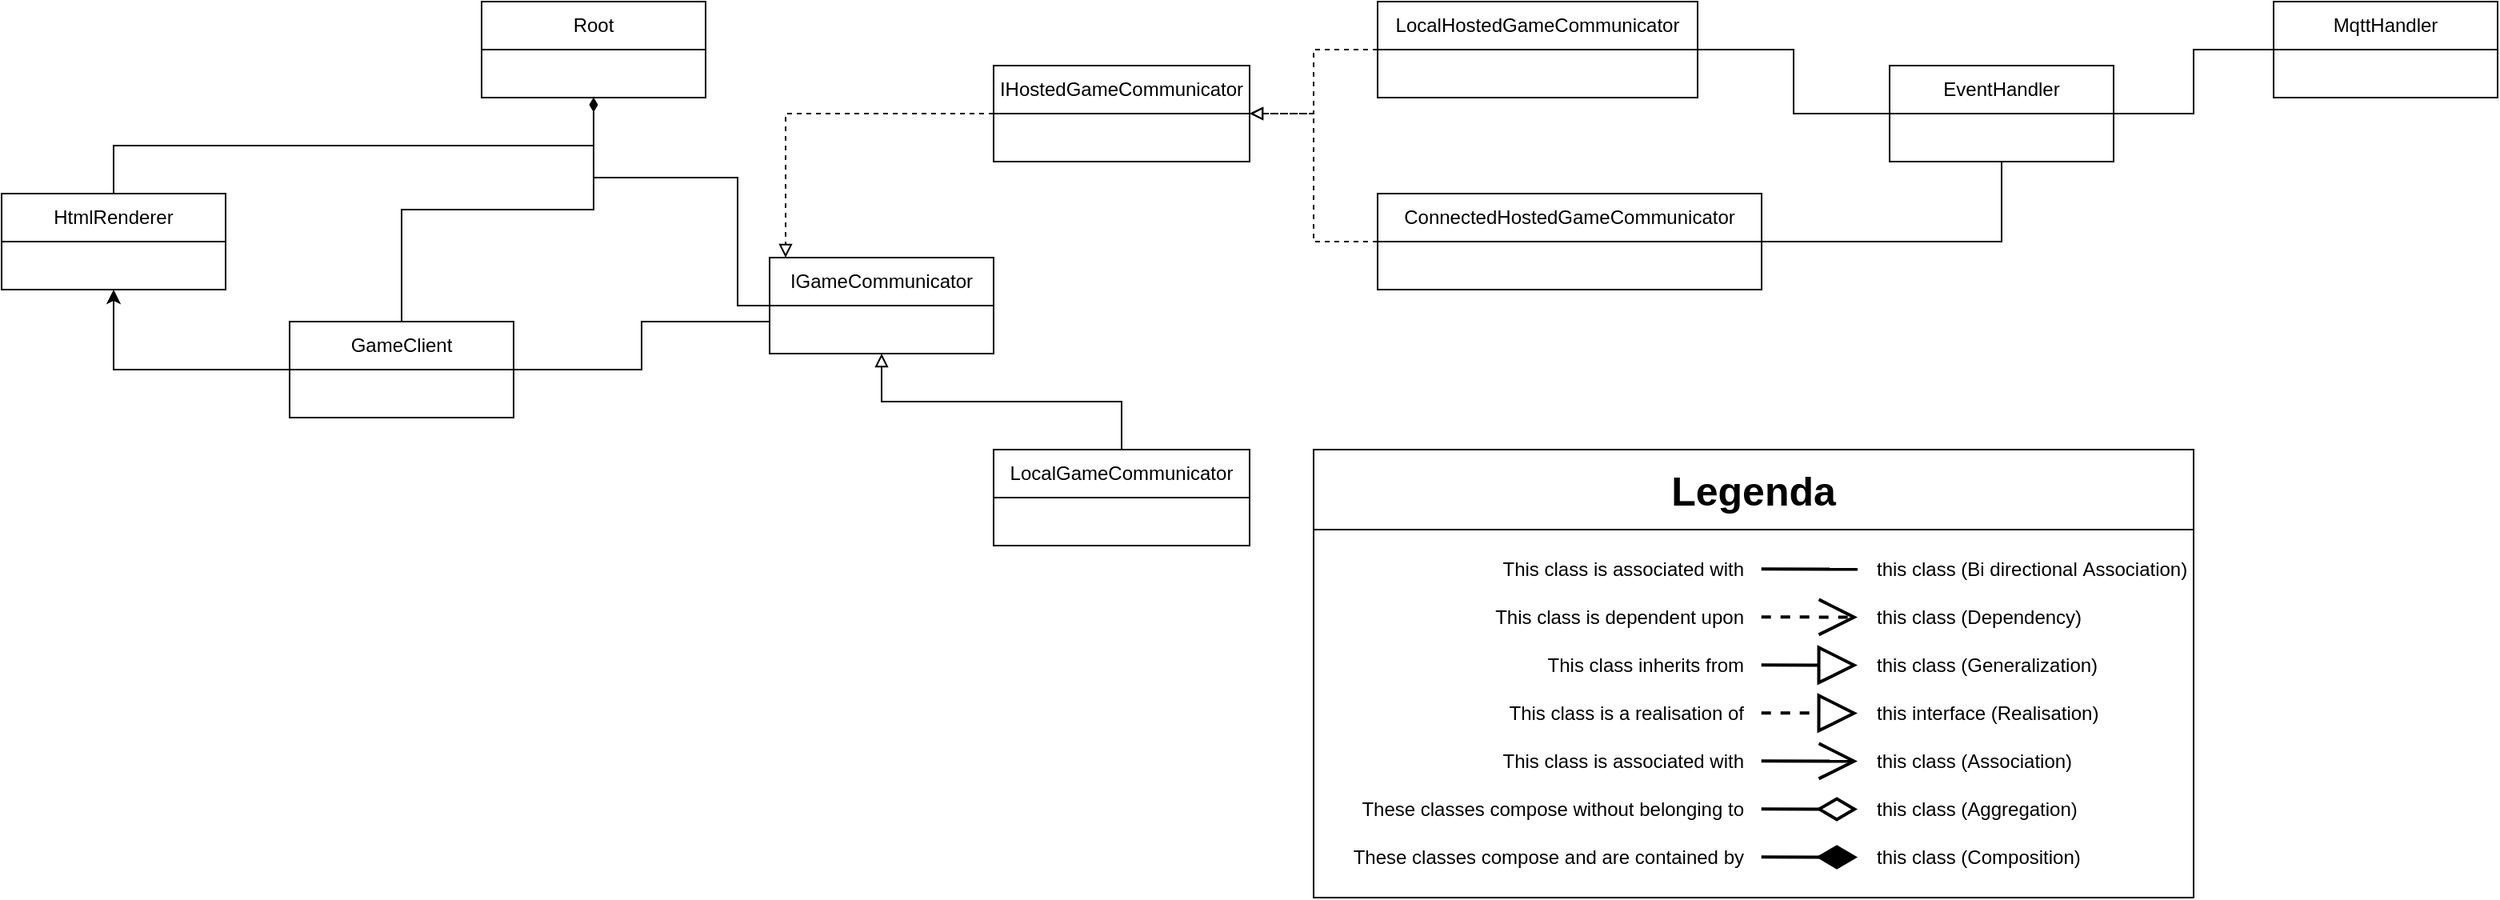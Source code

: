<mxfile version="27.0.9">
  <diagram id="ozvZgGSpwgVvR6CZUfgn" name="Page-1">
    <mxGraphModel dx="2210" dy="843" grid="1" gridSize="10" guides="1" tooltips="1" connect="1" arrows="1" fold="1" page="1" pageScale="1" pageWidth="850" pageHeight="1100" math="0" shadow="0">
      <root>
        <mxCell id="0" />
        <mxCell id="1" parent="0" />
        <mxCell id="2" value="Root" style="swimlane;fontStyle=0;childLayout=stackLayout;horizontal=1;startSize=30;horizontalStack=0;resizeParent=1;resizeParentMax=0;resizeLast=0;collapsible=1;marginBottom=0;whiteSpace=wrap;html=1;" parent="1" vertex="1">
          <mxGeometry x="160" y="120" width="140" height="60" as="geometry" />
        </mxCell>
        <mxCell id="24" style="edgeStyle=orthogonalEdgeStyle;rounded=0;orthogonalLoop=1;jettySize=auto;html=1;endArrow=diamondThin;endFill=1;" parent="1" source="6" target="2" edge="1">
          <mxGeometry relative="1" as="geometry" />
        </mxCell>
        <mxCell id="25" style="edgeStyle=orthogonalEdgeStyle;rounded=0;orthogonalLoop=1;jettySize=auto;html=1;endArrow=none;endFill=0;startArrow=none;startFill=0;" parent="1" source="6" target="7" edge="1">
          <mxGeometry relative="1" as="geometry">
            <Array as="points">
              <mxPoint x="260" y="350" />
              <mxPoint x="260" y="320" />
            </Array>
          </mxGeometry>
        </mxCell>
        <mxCell id="28" style="edgeStyle=orthogonalEdgeStyle;rounded=0;orthogonalLoop=1;jettySize=auto;html=1;endArrow=classic;endFill=1;" parent="1" source="6" target="26" edge="1">
          <mxGeometry relative="1" as="geometry" />
        </mxCell>
        <mxCell id="6" value="GameClient" style="swimlane;fontStyle=0;childLayout=stackLayout;horizontal=1;startSize=30;horizontalStack=0;resizeParent=1;resizeParentMax=0;resizeLast=0;collapsible=1;marginBottom=0;whiteSpace=wrap;html=1;" parent="1" vertex="1">
          <mxGeometry x="40" y="320" width="140" height="60" as="geometry" />
        </mxCell>
        <mxCell id="23" style="edgeStyle=orthogonalEdgeStyle;rounded=0;orthogonalLoop=1;jettySize=auto;html=1;endArrow=diamondThin;endFill=1;" parent="1" source="7" target="2" edge="1">
          <mxGeometry relative="1" as="geometry">
            <Array as="points">
              <mxPoint x="320" y="230" />
              <mxPoint x="230" y="230" />
            </Array>
          </mxGeometry>
        </mxCell>
        <mxCell id="7" value="IGameCommunicator" style="swimlane;fontStyle=0;childLayout=stackLayout;horizontal=1;startSize=30;horizontalStack=0;resizeParent=1;resizeParentMax=0;resizeLast=0;collapsible=1;marginBottom=0;whiteSpace=wrap;html=1;" parent="1" vertex="1">
          <mxGeometry x="340" y="280" width="140" height="60" as="geometry" />
        </mxCell>
        <mxCell id="15" style="edgeStyle=orthogonalEdgeStyle;rounded=0;orthogonalLoop=1;jettySize=auto;html=1;endArrow=block;endFill=0;dashed=1;" parent="1" source="8" target="7" edge="1">
          <mxGeometry relative="1" as="geometry">
            <Array as="points">
              <mxPoint x="350" y="190" />
            </Array>
          </mxGeometry>
        </mxCell>
        <mxCell id="8" value="IHostedGameCommunicator" style="swimlane;fontStyle=0;childLayout=stackLayout;horizontal=1;startSize=30;horizontalStack=0;resizeParent=1;resizeParentMax=0;resizeLast=0;collapsible=1;marginBottom=0;whiteSpace=wrap;html=1;" parent="1" vertex="1">
          <mxGeometry x="480" y="160" width="160" height="60" as="geometry" />
        </mxCell>
        <mxCell id="16" style="edgeStyle=orthogonalEdgeStyle;rounded=0;orthogonalLoop=1;jettySize=auto;html=1;endArrow=block;endFill=0;" parent="1" source="9" target="7" edge="1">
          <mxGeometry relative="1" as="geometry" />
        </mxCell>
        <mxCell id="9" value="LocalGameCommunicator" style="swimlane;fontStyle=0;childLayout=stackLayout;horizontal=1;startSize=30;horizontalStack=0;resizeParent=1;resizeParentMax=0;resizeLast=0;collapsible=1;marginBottom=0;whiteSpace=wrap;html=1;" parent="1" vertex="1">
          <mxGeometry x="480" y="400" width="160" height="60" as="geometry" />
        </mxCell>
        <mxCell id="13" style="edgeStyle=orthogonalEdgeStyle;rounded=0;orthogonalLoop=1;jettySize=auto;html=1;endArrow=block;endFill=0;dashed=1;" parent="1" source="10" target="8" edge="1">
          <mxGeometry relative="1" as="geometry" />
        </mxCell>
        <mxCell id="21" style="edgeStyle=orthogonalEdgeStyle;rounded=0;orthogonalLoop=1;jettySize=auto;html=1;entryX=0;entryY=0.5;entryDx=0;entryDy=0;endArrow=none;endFill=0;startArrow=none;startFill=0;" parent="1" source="10" target="17" edge="1">
          <mxGeometry relative="1" as="geometry" />
        </mxCell>
        <mxCell id="10" value="LocalHostedGameCommunicator" style="swimlane;fontStyle=0;childLayout=stackLayout;horizontal=1;startSize=30;horizontalStack=0;resizeParent=1;resizeParentMax=0;resizeLast=0;collapsible=1;marginBottom=0;whiteSpace=wrap;html=1;" parent="1" vertex="1">
          <mxGeometry x="720" y="120" width="200" height="60" as="geometry" />
        </mxCell>
        <mxCell id="14" style="edgeStyle=orthogonalEdgeStyle;rounded=0;orthogonalLoop=1;jettySize=auto;html=1;endArrow=block;endFill=0;dashed=1;" parent="1" source="12" target="8" edge="1">
          <mxGeometry relative="1" as="geometry">
            <Array as="points">
              <mxPoint x="680" y="270" />
              <mxPoint x="680" y="190" />
            </Array>
          </mxGeometry>
        </mxCell>
        <mxCell id="22" style="edgeStyle=orthogonalEdgeStyle;rounded=0;orthogonalLoop=1;jettySize=auto;html=1;startArrow=none;startFill=0;endArrow=none;endFill=0;" parent="1" source="12" target="17" edge="1">
          <mxGeometry relative="1" as="geometry" />
        </mxCell>
        <mxCell id="12" value="ConnectedHostedGameCommunicator" style="swimlane;fontStyle=0;childLayout=stackLayout;horizontal=1;startSize=30;horizontalStack=0;resizeParent=1;resizeParentMax=0;resizeLast=0;collapsible=1;marginBottom=0;whiteSpace=wrap;html=1;" parent="1" vertex="1">
          <mxGeometry x="720" y="240" width="240" height="60" as="geometry" />
        </mxCell>
        <mxCell id="17" value="EventHandler" style="swimlane;fontStyle=0;childLayout=stackLayout;horizontal=1;startSize=30;horizontalStack=0;resizeParent=1;resizeParentMax=0;resizeLast=0;collapsible=1;marginBottom=0;whiteSpace=wrap;html=1;" parent="1" vertex="1">
          <mxGeometry x="1040" y="160" width="140" height="60" as="geometry" />
        </mxCell>
        <mxCell id="20" style="edgeStyle=orthogonalEdgeStyle;rounded=0;orthogonalLoop=1;jettySize=auto;html=1;endArrow=none;endFill=0;startArrow=none;startFill=0;" parent="1" source="19" target="17" edge="1">
          <mxGeometry relative="1" as="geometry" />
        </mxCell>
        <mxCell id="19" value="MqttHandler" style="swimlane;fontStyle=0;childLayout=stackLayout;horizontal=1;startSize=30;horizontalStack=0;resizeParent=1;resizeParentMax=0;resizeLast=0;collapsible=1;marginBottom=0;whiteSpace=wrap;html=1;" parent="1" vertex="1">
          <mxGeometry x="1280" y="120" width="140" height="60" as="geometry" />
        </mxCell>
        <mxCell id="27" style="edgeStyle=orthogonalEdgeStyle;rounded=0;orthogonalLoop=1;jettySize=auto;html=1;endArrow=diamondThin;endFill=1;" parent="1" source="26" target="2" edge="1">
          <mxGeometry relative="1" as="geometry">
            <Array as="points">
              <mxPoint x="-70" y="210" />
              <mxPoint x="230" y="210" />
            </Array>
          </mxGeometry>
        </mxCell>
        <mxCell id="26" value="HtmlRenderer" style="swimlane;fontStyle=0;childLayout=stackLayout;horizontal=1;startSize=30;horizontalStack=0;resizeParent=1;resizeParentMax=0;resizeLast=0;collapsible=1;marginBottom=0;whiteSpace=wrap;html=1;" parent="1" vertex="1">
          <mxGeometry x="-140" y="240" width="140" height="60" as="geometry" />
        </mxCell>
        <mxCell id="X_K_kbN_Q4Stknz0VWut-28" value="&lt;font style=&quot;font-size: 25px;&quot;&gt;Legenda&lt;/font&gt;" style="swimlane;whiteSpace=wrap;html=1;startSize=50;fontColor=default;" vertex="1" parent="1">
          <mxGeometry x="680" y="400" width="550" height="280" as="geometry" />
        </mxCell>
        <mxCell id="X_K_kbN_Q4Stknz0VWut-29" value="This class is associated with" style="text;html=1;align=right;verticalAlign=middle;resizable=0;points=[];autosize=1;strokeColor=none;fillColor=none;fontColor=default;" vertex="1" parent="X_K_kbN_Q4Stknz0VWut-28">
          <mxGeometry x="100" y="60" width="170" height="30" as="geometry" />
        </mxCell>
        <mxCell id="X_K_kbN_Q4Stknz0VWut-30" value="" style="endArrow=none;html=1;rounded=0;entryX=0.184;entryY=0.81;entryDx=0;entryDy=0;entryPerimeter=0;startFill=0;strokeWidth=2;fontColor=default;" edge="1" parent="X_K_kbN_Q4Stknz0VWut-28">
          <mxGeometry width="50" height="50" relative="1" as="geometry">
            <mxPoint x="279.84" y="74.63" as="sourcePoint" />
            <mxPoint x="340.0" y="74.73" as="targetPoint" />
          </mxGeometry>
        </mxCell>
        <mxCell id="X_K_kbN_Q4Stknz0VWut-31" value="This class is dependent upon" style="text;html=1;align=right;verticalAlign=middle;resizable=0;points=[];autosize=1;strokeColor=none;fillColor=none;fontColor=default;" vertex="1" parent="X_K_kbN_Q4Stknz0VWut-28">
          <mxGeometry x="90" y="90" width="180" height="30" as="geometry" />
        </mxCell>
        <mxCell id="X_K_kbN_Q4Stknz0VWut-32" value="" style="endArrow=open;html=1;rounded=0;entryX=0.184;entryY=0.81;entryDx=0;entryDy=0;entryPerimeter=0;strokeWidth=2;endFill=0;dashed=1;endSize=20;fontColor=default;" edge="1" parent="X_K_kbN_Q4Stknz0VWut-28">
          <mxGeometry width="50" height="50" relative="1" as="geometry">
            <mxPoint x="279.84" y="104.63" as="sourcePoint" />
            <mxPoint x="340.0" y="104.73" as="targetPoint" />
          </mxGeometry>
        </mxCell>
        <mxCell id="X_K_kbN_Q4Stknz0VWut-33" value="This class inherits from" style="text;html=1;align=right;verticalAlign=middle;resizable=0;points=[];autosize=1;strokeColor=none;fillColor=none;fontColor=default;" vertex="1" parent="X_K_kbN_Q4Stknz0VWut-28">
          <mxGeometry x="120" y="120" width="150" height="30" as="geometry" />
        </mxCell>
        <mxCell id="X_K_kbN_Q4Stknz0VWut-34" value="" style="endArrow=block;html=1;rounded=0;entryX=0.184;entryY=0.81;entryDx=0;entryDy=0;entryPerimeter=0;endFill=0;endSize=20;strokeWidth=2;fontColor=default;" edge="1" parent="X_K_kbN_Q4Stknz0VWut-28">
          <mxGeometry width="50" height="50" relative="1" as="geometry">
            <mxPoint x="279.84" y="134.63" as="sourcePoint" />
            <mxPoint x="340.0" y="134.73" as="targetPoint" />
          </mxGeometry>
        </mxCell>
        <mxCell id="X_K_kbN_Q4Stknz0VWut-35" value="This class is a realisation of" style="text;html=1;align=right;verticalAlign=middle;resizable=0;points=[];autosize=1;strokeColor=none;fillColor=none;fontColor=default;" vertex="1" parent="X_K_kbN_Q4Stknz0VWut-28">
          <mxGeometry x="100" y="150" width="170" height="30" as="geometry" />
        </mxCell>
        <mxCell id="X_K_kbN_Q4Stknz0VWut-36" value="" style="endArrow=block;html=1;rounded=0;entryX=0.184;entryY=0.81;entryDx=0;entryDy=0;entryPerimeter=0;endFill=0;dashed=1;strokeWidth=2;endSize=20;fontColor=default;" edge="1" parent="X_K_kbN_Q4Stknz0VWut-28">
          <mxGeometry width="50" height="50" relative="1" as="geometry">
            <mxPoint x="279.84" y="164.63" as="sourcePoint" />
            <mxPoint x="340.0" y="164.73" as="targetPoint" />
          </mxGeometry>
        </mxCell>
        <mxCell id="X_K_kbN_Q4Stknz0VWut-37" value="This class is associated with" style="text;html=1;align=right;verticalAlign=middle;resizable=0;points=[];autosize=1;strokeColor=none;fillColor=none;fontColor=default;" vertex="1" parent="X_K_kbN_Q4Stknz0VWut-28">
          <mxGeometry x="100" y="180" width="170" height="30" as="geometry" />
        </mxCell>
        <mxCell id="X_K_kbN_Q4Stknz0VWut-38" value="" style="endArrow=open;html=1;rounded=0;entryX=0.184;entryY=0.81;entryDx=0;entryDy=0;entryPerimeter=0;endFill=0;endSize=20;strokeWidth=2;fontColor=default;" edge="1" parent="X_K_kbN_Q4Stknz0VWut-28">
          <mxGeometry width="50" height="50" relative="1" as="geometry">
            <mxPoint x="279.84" y="194.63" as="sourcePoint" />
            <mxPoint x="340.0" y="194.73" as="targetPoint" />
          </mxGeometry>
        </mxCell>
        <mxCell id="X_K_kbN_Q4Stknz0VWut-39" value="These classes compose without belonging to" style="text;html=1;align=right;verticalAlign=middle;resizable=0;points=[];autosize=1;strokeColor=none;fillColor=none;fontColor=default;" vertex="1" parent="X_K_kbN_Q4Stknz0VWut-28">
          <mxGeometry x="10" y="210" width="260" height="30" as="geometry" />
        </mxCell>
        <mxCell id="X_K_kbN_Q4Stknz0VWut-40" value="" style="endArrow=diamondThin;html=1;rounded=0;entryX=0.184;entryY=0.81;entryDx=0;entryDy=0;entryPerimeter=0;endFill=0;strokeWidth=2;endSize=20;fontColor=default;" edge="1" parent="X_K_kbN_Q4Stknz0VWut-28">
          <mxGeometry width="50" height="50" relative="1" as="geometry">
            <mxPoint x="279.84" y="224.63" as="sourcePoint" />
            <mxPoint x="340.0" y="224.73" as="targetPoint" />
          </mxGeometry>
        </mxCell>
        <mxCell id="X_K_kbN_Q4Stknz0VWut-41" value="These classes compose and are contained by" style="text;html=1;align=right;verticalAlign=middle;resizable=0;points=[];autosize=1;strokeColor=none;fillColor=none;fontColor=default;" vertex="1" parent="X_K_kbN_Q4Stknz0VWut-28">
          <mxGeometry y="240" width="270" height="30" as="geometry" />
        </mxCell>
        <mxCell id="X_K_kbN_Q4Stknz0VWut-42" value="" style="endArrow=diamondThin;html=1;rounded=0;entryX=0.184;entryY=0.81;entryDx=0;entryDy=0;entryPerimeter=0;endFill=1;endSize=20;strokeWidth=2;fontColor=default;" edge="1" parent="X_K_kbN_Q4Stknz0VWut-28">
          <mxGeometry width="50" height="50" relative="1" as="geometry">
            <mxPoint x="279.84" y="254.63" as="sourcePoint" />
            <mxPoint x="340.0" y="254.73" as="targetPoint" />
          </mxGeometry>
        </mxCell>
        <mxCell id="X_K_kbN_Q4Stknz0VWut-46" value="this class (Bi directional&amp;nbsp;&lt;span style=&quot;&quot; data-end=&quot;779&quot; data-start=&quot;764&quot;&gt;Association)&lt;/span&gt;" style="text;html=1;align=left;verticalAlign=middle;resizable=0;points=[];autosize=1;strokeColor=none;fillColor=none;fontColor=default;" vertex="1" parent="X_K_kbN_Q4Stknz0VWut-28">
          <mxGeometry x="350" y="60" width="220" height="30" as="geometry" />
        </mxCell>
        <mxCell id="X_K_kbN_Q4Stknz0VWut-47" value="this class (Dependency)" style="text;html=1;align=left;verticalAlign=middle;resizable=0;points=[];autosize=1;strokeColor=none;fillColor=none;fontColor=default;" vertex="1" parent="X_K_kbN_Q4Stknz0VWut-28">
          <mxGeometry x="350" y="90" width="150" height="30" as="geometry" />
        </mxCell>
        <mxCell id="X_K_kbN_Q4Stknz0VWut-48" value="this class (Generalization)" style="text;html=1;align=left;verticalAlign=middle;resizable=0;points=[];autosize=1;strokeColor=none;fillColor=none;fontColor=default;" vertex="1" parent="X_K_kbN_Q4Stknz0VWut-28">
          <mxGeometry x="350" y="120" width="160" height="30" as="geometry" />
        </mxCell>
        <mxCell id="X_K_kbN_Q4Stknz0VWut-49" value="this interface (Realisation)" style="text;html=1;align=left;verticalAlign=middle;resizable=0;points=[];autosize=1;strokeColor=none;fillColor=none;fontColor=default;" vertex="1" parent="X_K_kbN_Q4Stknz0VWut-28">
          <mxGeometry x="350" y="150" width="160" height="30" as="geometry" />
        </mxCell>
        <mxCell id="X_K_kbN_Q4Stknz0VWut-50" value="this class (Aggregation)" style="text;html=1;align=left;verticalAlign=middle;resizable=0;points=[];autosize=1;strokeColor=none;fillColor=none;fontColor=default;" vertex="1" parent="X_K_kbN_Q4Stknz0VWut-28">
          <mxGeometry x="350" y="210" width="150" height="30" as="geometry" />
        </mxCell>
        <mxCell id="X_K_kbN_Q4Stknz0VWut-51" value="this class (Composition)" style="text;html=1;align=left;verticalAlign=middle;resizable=0;points=[];autosize=1;strokeColor=none;fillColor=none;fontColor=default;" vertex="1" parent="X_K_kbN_Q4Stknz0VWut-28">
          <mxGeometry x="350" y="240" width="150" height="30" as="geometry" />
        </mxCell>
        <mxCell id="X_K_kbN_Q4Stknz0VWut-56" value="this class (Association)" style="text;html=1;align=left;verticalAlign=middle;resizable=0;points=[];autosize=1;strokeColor=none;fillColor=none;fontColor=default;" vertex="1" parent="X_K_kbN_Q4Stknz0VWut-28">
          <mxGeometry x="350" y="180" width="150" height="30" as="geometry" />
        </mxCell>
      </root>
    </mxGraphModel>
  </diagram>
</mxfile>
